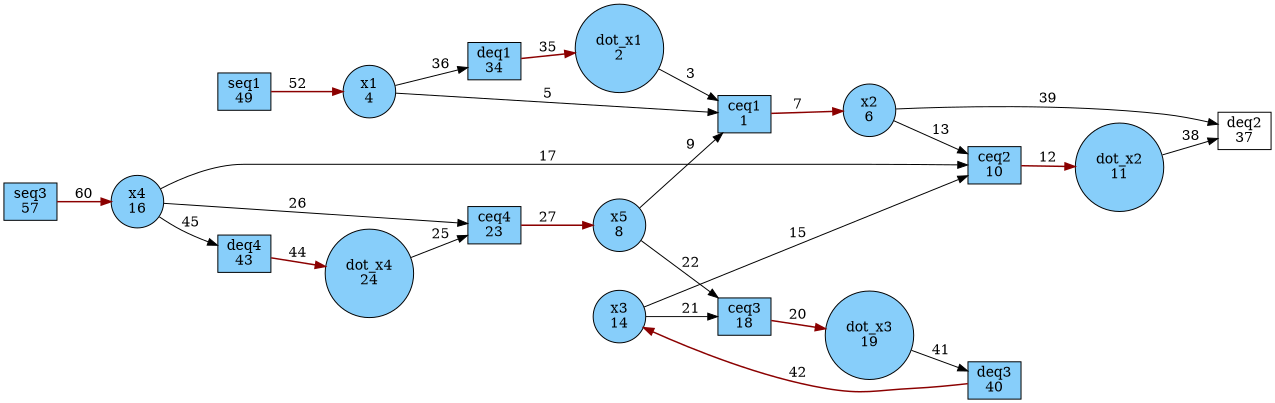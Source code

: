 digraph G {
rankdir = LR;
size ="8.5"
node [shape = box, fillcolor = lightskyblue, style = filled, label="ceq1
1"]; ceq1;
node [shape = box, fillcolor = lightskyblue, style = filled, label="ceq2
10"]; ceq2;
node [shape = box, fillcolor = lightskyblue, style = filled, label="ceq3
18"]; ceq3;
node [shape = box, fillcolor = lightskyblue, style = filled, label="ceq4
23"]; ceq4;
node [shape = box, fillcolor = lightskyblue, style = filled, label="deq1
34"]; deq1;
node [shape = box, fillcolor = white, style = filled, label="deq2
37"]; deq2;
node [shape = box, fillcolor = lightskyblue, style = filled, label="deq3
40"]; deq3;
node [shape = box, fillcolor = lightskyblue, style = filled, label="deq4
43"]; deq4;
node [shape = box, fillcolor = lightskyblue, style = filled, label="seq1
49"]; seq1;
node [shape = box, fillcolor = lightskyblue, style = filled, label="seq3
57"]; seq3;
node [shape = circle, fillcolor = lightskyblue, style = filled, label="dot_x1
2"]; dot_x1;
node [shape = circle, fillcolor = lightskyblue, style = filled, label="x1
4"]; x1;
node [shape = circle, fillcolor = lightskyblue, style = filled, label="x2
6"]; x2;
node [shape = circle, fillcolor = lightskyblue, style = filled, label="x5
8"]; x5;
node [shape = circle, fillcolor = lightskyblue, style = filled, label="dot_x2
11"]; dot_x2;
node [shape = circle, fillcolor = lightskyblue, style = filled, label="x3
14"]; x3;
node [shape = circle, fillcolor = lightskyblue, style = filled, label="x4
16"]; x4;
node [shape = circle, fillcolor = lightskyblue, style = filled, label="dot_x3
19"]; dot_x3;
node [shape = circle, fillcolor = lightskyblue, style = filled, label="dot_x4
24"]; dot_x4;
dot_x1 -> ceq1 [penwidth = 1, label = "3"];
x1 -> ceq1 [penwidth = 1, label = "5"];
ceq1 -> x2 [penwidth = 1.5, label = "7", color = red4 ];
x5 -> ceq1 [penwidth = 1, label = "9"];
ceq2 -> dot_x2 [penwidth = 1.5, label = "12", color = red4 ];
x2 -> ceq2 [penwidth = 1, label = "13"];
x3 -> ceq2 [penwidth = 1, label = "15"];
x4 -> ceq2 [penwidth = 1, label = "17"];
ceq3 -> dot_x3 [penwidth = 1.5, label = "20", color = red4 ];
x3 -> ceq3 [penwidth = 1, label = "21"];
x5 -> ceq3 [penwidth = 1, label = "22"];
dot_x4 -> ceq4 [penwidth = 1, label = "25"];
x4 -> ceq4 [penwidth = 1, label = "26"];
ceq4 -> x5 [penwidth = 1.5, label = "27", color = red4 ];
deq1 -> dot_x1 [penwidth = 1.5, label = "35", color = red4 ];
x1 -> deq1 [penwidth = 1, label = "36"];
dot_x2 -> deq2 [penwidth = 1, label = "38"];
x2 -> deq2 [penwidth = 1, label = "39"];
dot_x3 -> deq3 [penwidth = 1, label = "41"];
deq3 -> x3 [penwidth = 1.5, label = "42", color = red4 ];
deq4 -> dot_x4 [penwidth = 1.5, label = "44", color = red4 ];
x4 -> deq4 [penwidth = 1, label = "45"];
seq1 -> x1 [penwidth = 1.5, label = "52", color = red4 ];
seq3 -> x4 [penwidth = 1.5, label = "60", color = red4 ];
}
